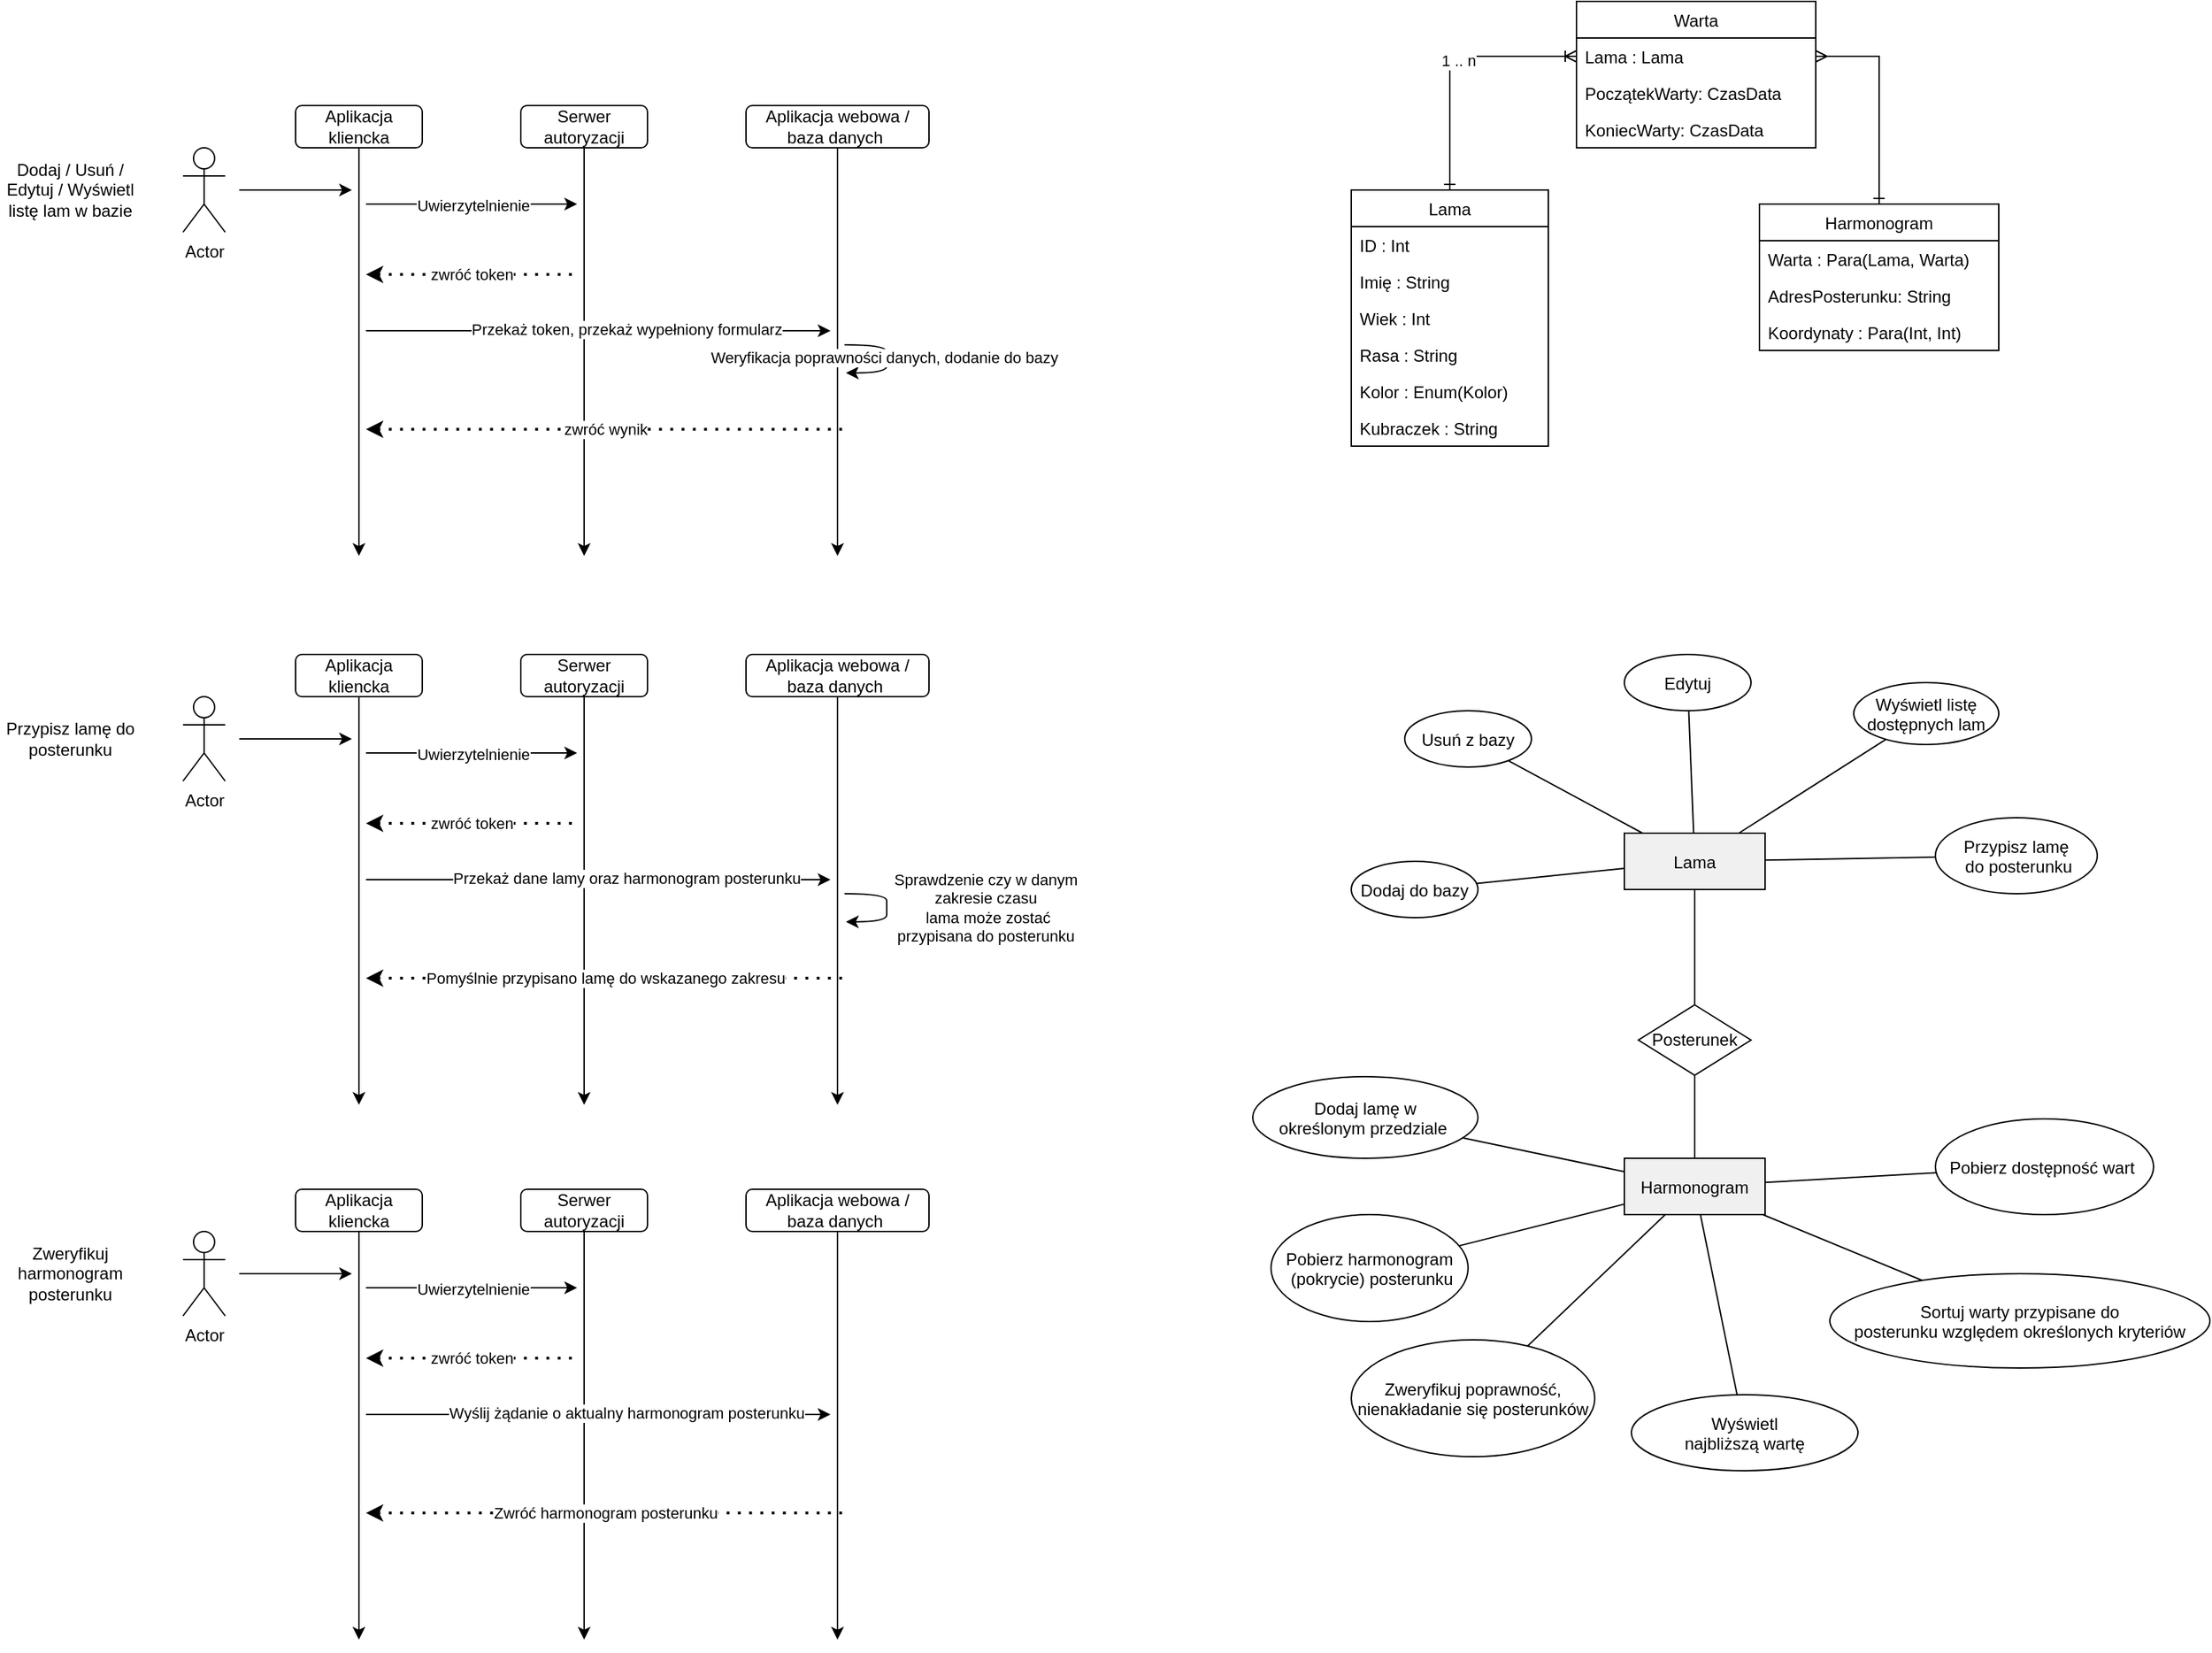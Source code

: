 <mxfile version="14.6.13"><diagram id="-j4mOTIqteEREDvWJz3N" name="Page-1"><mxGraphModel dx="788" dy="538" grid="1" gridSize="10" guides="1" tooltips="1" connect="1" arrows="1" fold="1" page="1" pageScale="1" pageWidth="827" pageHeight="1169" math="0" shadow="0"><root><mxCell id="0"/><mxCell id="1" parent="0"/><mxCell id="ij4C2OAXTZZaH-20Ax3K-21" style="edgeStyle=orthogonalEdgeStyle;rounded=0;orthogonalLoop=1;jettySize=auto;html=1;" edge="1" parent="1" source="ij4C2OAXTZZaH-20Ax3K-20"><mxGeometry relative="1" as="geometry"><mxPoint x="325" y="440" as="targetPoint"/></mxGeometry></mxCell><mxCell id="ij4C2OAXTZZaH-20Ax3K-20" value="Aplikacja kliencka&lt;br&gt;" style="rounded=1;whiteSpace=wrap;html=1;" vertex="1" parent="1"><mxGeometry x="280" y="120" width="90" height="30" as="geometry"/></mxCell><mxCell id="ij4C2OAXTZZaH-20Ax3K-22" style="edgeStyle=orthogonalEdgeStyle;rounded=0;orthogonalLoop=1;jettySize=auto;html=1;" edge="1" parent="1" source="ij4C2OAXTZZaH-20Ax3K-23"><mxGeometry relative="1" as="geometry"><mxPoint x="485" y="440" as="targetPoint"/></mxGeometry></mxCell><mxCell id="ij4C2OAXTZZaH-20Ax3K-23" value="Serwer autoryzacji" style="rounded=1;whiteSpace=wrap;html=1;" vertex="1" parent="1"><mxGeometry x="440" y="120" width="90" height="30" as="geometry"/></mxCell><mxCell id="ij4C2OAXTZZaH-20Ax3K-25" style="edgeStyle=orthogonalEdgeStyle;rounded=0;orthogonalLoop=1;jettySize=auto;html=1;" edge="1" parent="1" source="ij4C2OAXTZZaH-20Ax3K-26"><mxGeometry relative="1" as="geometry"><mxPoint x="665" y="440" as="targetPoint"/></mxGeometry></mxCell><mxCell id="ij4C2OAXTZZaH-20Ax3K-26" value="Aplikacja webowa / baza danych&amp;nbsp;" style="rounded=1;whiteSpace=wrap;html=1;" vertex="1" parent="1"><mxGeometry x="600" y="120" width="130" height="30" as="geometry"/></mxCell><mxCell id="ij4C2OAXTZZaH-20Ax3K-27" value="Actor" style="shape=umlActor;verticalLabelPosition=bottom;verticalAlign=top;html=1;outlineConnect=0;" vertex="1" parent="1"><mxGeometry x="200" y="150" width="30" height="60" as="geometry"/></mxCell><mxCell id="ij4C2OAXTZZaH-20Ax3K-28" value="Dodaj / Usuń / Edytuj / Wyświetl listę lam w bazie" style="text;html=1;strokeColor=none;fillColor=none;align=center;verticalAlign=middle;whiteSpace=wrap;rounded=0;" vertex="1" parent="1"><mxGeometry x="70" y="170" width="100" height="20" as="geometry"/></mxCell><mxCell id="ij4C2OAXTZZaH-20Ax3K-29" value="" style="endArrow=classic;html=1;" edge="1" parent="1"><mxGeometry width="50" height="50" relative="1" as="geometry"><mxPoint x="330" y="190" as="sourcePoint"/><mxPoint x="480" y="190" as="targetPoint"/></mxGeometry></mxCell><mxCell id="ij4C2OAXTZZaH-20Ax3K-30" value="Uwierzytelnienie" style="edgeLabel;html=1;align=center;verticalAlign=middle;resizable=0;points=[];" vertex="1" connectable="0" parent="ij4C2OAXTZZaH-20Ax3K-29"><mxGeometry x="0.004" y="-1" relative="1" as="geometry"><mxPoint as="offset"/></mxGeometry></mxCell><mxCell id="ij4C2OAXTZZaH-20Ax3K-31" value="zwróć token" style="endArrow=none;dashed=1;html=1;dashPattern=1 3;strokeWidth=2;startArrow=classic;startFill=1;" edge="1" parent="1"><mxGeometry width="50" height="50" relative="1" as="geometry"><mxPoint x="330" y="240" as="sourcePoint"/><mxPoint x="480" y="240" as="targetPoint"/></mxGeometry></mxCell><mxCell id="ij4C2OAXTZZaH-20Ax3K-32" value="" style="endArrow=classic;html=1;" edge="1" parent="1"><mxGeometry width="50" height="50" relative="1" as="geometry"><mxPoint x="330" y="280" as="sourcePoint"/><mxPoint x="660" y="280" as="targetPoint"/></mxGeometry></mxCell><mxCell id="ij4C2OAXTZZaH-20Ax3K-33" value="Przekaż token, przekaż wypełniony formularz" style="edgeLabel;html=1;align=center;verticalAlign=middle;resizable=0;points=[];" vertex="1" connectable="0" parent="ij4C2OAXTZZaH-20Ax3K-32"><mxGeometry x="0.118" y="1" relative="1" as="geometry"><mxPoint as="offset"/></mxGeometry></mxCell><mxCell id="ij4C2OAXTZZaH-20Ax3K-34" value="zwróć wynik" style="endArrow=none;dashed=1;html=1;dashPattern=1 3;strokeWidth=2;startArrow=classic;startFill=1;" edge="1" parent="1"><mxGeometry width="50" height="50" relative="1" as="geometry"><mxPoint x="330" y="350" as="sourcePoint"/><mxPoint x="670" y="350" as="targetPoint"/></mxGeometry></mxCell><mxCell id="ij4C2OAXTZZaH-20Ax3K-35" value="" style="curved=1;endArrow=classic;html=1;" edge="1" parent="1"><mxGeometry width="50" height="50" relative="1" as="geometry"><mxPoint x="670" y="290" as="sourcePoint"/><mxPoint x="671" y="310" as="targetPoint"/><Array as="points"><mxPoint x="700" y="290"/><mxPoint x="700" y="300"/><mxPoint x="700" y="310"/></Array></mxGeometry></mxCell><mxCell id="ij4C2OAXTZZaH-20Ax3K-36" value="Weryfikacja poprawności danych, dodanie do bazy" style="edgeLabel;html=1;align=center;verticalAlign=middle;resizable=0;points=[];" vertex="1" connectable="0" parent="ij4C2OAXTZZaH-20Ax3K-35"><mxGeometry x="-0.021" y="-2" relative="1" as="geometry"><mxPoint as="offset"/></mxGeometry></mxCell><mxCell id="ij4C2OAXTZZaH-20Ax3K-37" value="" style="endArrow=classic;html=1;" edge="1" parent="1"><mxGeometry width="50" height="50" relative="1" as="geometry"><mxPoint x="240" y="180" as="sourcePoint"/><mxPoint x="320" y="180" as="targetPoint"/></mxGeometry></mxCell><mxCell id="ij4C2OAXTZZaH-20Ax3K-38" style="edgeStyle=orthogonalEdgeStyle;rounded=0;orthogonalLoop=1;jettySize=auto;html=1;" edge="1" parent="1" source="ij4C2OAXTZZaH-20Ax3K-39"><mxGeometry relative="1" as="geometry"><mxPoint x="325.0" y="830" as="targetPoint"/></mxGeometry></mxCell><mxCell id="ij4C2OAXTZZaH-20Ax3K-39" value="Aplikacja kliencka&lt;br&gt;" style="rounded=1;whiteSpace=wrap;html=1;" vertex="1" parent="1"><mxGeometry x="280" y="510" width="90" height="30" as="geometry"/></mxCell><mxCell id="ij4C2OAXTZZaH-20Ax3K-40" style="edgeStyle=orthogonalEdgeStyle;rounded=0;orthogonalLoop=1;jettySize=auto;html=1;" edge="1" parent="1" source="ij4C2OAXTZZaH-20Ax3K-41"><mxGeometry relative="1" as="geometry"><mxPoint x="485.0" y="830" as="targetPoint"/></mxGeometry></mxCell><mxCell id="ij4C2OAXTZZaH-20Ax3K-41" value="Serwer autoryzacji" style="rounded=1;whiteSpace=wrap;html=1;" vertex="1" parent="1"><mxGeometry x="440" y="510" width="90" height="30" as="geometry"/></mxCell><mxCell id="ij4C2OAXTZZaH-20Ax3K-42" style="edgeStyle=orthogonalEdgeStyle;rounded=0;orthogonalLoop=1;jettySize=auto;html=1;" edge="1" parent="1" source="ij4C2OAXTZZaH-20Ax3K-43"><mxGeometry relative="1" as="geometry"><mxPoint x="665.0" y="830" as="targetPoint"/></mxGeometry></mxCell><mxCell id="ij4C2OAXTZZaH-20Ax3K-43" value="Aplikacja webowa / baza danych&amp;nbsp;" style="rounded=1;whiteSpace=wrap;html=1;" vertex="1" parent="1"><mxGeometry x="600" y="510" width="130" height="30" as="geometry"/></mxCell><mxCell id="ij4C2OAXTZZaH-20Ax3K-44" value="Actor" style="shape=umlActor;verticalLabelPosition=bottom;verticalAlign=top;html=1;outlineConnect=0;" vertex="1" parent="1"><mxGeometry x="200" y="540" width="30" height="60" as="geometry"/></mxCell><mxCell id="ij4C2OAXTZZaH-20Ax3K-45" value="Przypisz lamę do posterunku" style="text;html=1;strokeColor=none;fillColor=none;align=center;verticalAlign=middle;whiteSpace=wrap;rounded=0;" vertex="1" parent="1"><mxGeometry x="70" y="560" width="100" height="20" as="geometry"/></mxCell><mxCell id="ij4C2OAXTZZaH-20Ax3K-46" value="" style="endArrow=classic;html=1;" edge="1" parent="1"><mxGeometry width="50" height="50" relative="1" as="geometry"><mxPoint x="330.0" y="580" as="sourcePoint"/><mxPoint x="480.0" y="580" as="targetPoint"/></mxGeometry></mxCell><mxCell id="ij4C2OAXTZZaH-20Ax3K-47" value="Uwierzytelnienie" style="edgeLabel;html=1;align=center;verticalAlign=middle;resizable=0;points=[];" vertex="1" connectable="0" parent="ij4C2OAXTZZaH-20Ax3K-46"><mxGeometry x="0.004" y="-1" relative="1" as="geometry"><mxPoint as="offset"/></mxGeometry></mxCell><mxCell id="ij4C2OAXTZZaH-20Ax3K-48" value="zwróć token" style="endArrow=none;dashed=1;html=1;dashPattern=1 3;strokeWidth=2;startArrow=classic;startFill=1;" edge="1" parent="1"><mxGeometry width="50" height="50" relative="1" as="geometry"><mxPoint x="330.0" y="630" as="sourcePoint"/><mxPoint x="480.0" y="630" as="targetPoint"/></mxGeometry></mxCell><mxCell id="ij4C2OAXTZZaH-20Ax3K-49" value="" style="endArrow=classic;html=1;" edge="1" parent="1"><mxGeometry width="50" height="50" relative="1" as="geometry"><mxPoint x="330.0" y="670" as="sourcePoint"/><mxPoint x="660.0" y="670" as="targetPoint"/></mxGeometry></mxCell><mxCell id="ij4C2OAXTZZaH-20Ax3K-50" value="Przekaż dane lamy oraz harmonogram posterunku" style="edgeLabel;html=1;align=center;verticalAlign=middle;resizable=0;points=[];" vertex="1" connectable="0" parent="ij4C2OAXTZZaH-20Ax3K-49"><mxGeometry x="0.118" y="1" relative="1" as="geometry"><mxPoint as="offset"/></mxGeometry></mxCell><mxCell id="ij4C2OAXTZZaH-20Ax3K-51" value="Pomyślnie przypisano lamę do wskazanego zakresu" style="endArrow=none;dashed=1;html=1;dashPattern=1 3;strokeWidth=2;startArrow=classic;startFill=1;" edge="1" parent="1"><mxGeometry width="50" height="50" relative="1" as="geometry"><mxPoint x="330.0" y="740" as="sourcePoint"/><mxPoint x="670.0" y="740" as="targetPoint"/></mxGeometry></mxCell><mxCell id="ij4C2OAXTZZaH-20Ax3K-52" value="" style="curved=1;endArrow=classic;html=1;" edge="1" parent="1"><mxGeometry width="50" height="50" relative="1" as="geometry"><mxPoint x="670.0" y="680" as="sourcePoint"/><mxPoint x="671" y="700" as="targetPoint"/><Array as="points"><mxPoint x="700" y="680"/><mxPoint x="700" y="690"/><mxPoint x="700" y="700"/></Array></mxGeometry></mxCell><mxCell id="ij4C2OAXTZZaH-20Ax3K-53" value="Sprawdzenie czy w danym &lt;br&gt;zakresie czasu&lt;br&gt;&amp;nbsp;lama może zostać &lt;br&gt;przypisana do posterunku" style="edgeLabel;html=1;align=center;verticalAlign=middle;resizable=0;points=[];" vertex="1" connectable="0" parent="ij4C2OAXTZZaH-20Ax3K-52"><mxGeometry x="-0.021" y="-2" relative="1" as="geometry"><mxPoint x="72" y="1" as="offset"/></mxGeometry></mxCell><mxCell id="ij4C2OAXTZZaH-20Ax3K-54" value="" style="endArrow=classic;html=1;" edge="1" parent="1"><mxGeometry width="50" height="50" relative="1" as="geometry"><mxPoint x="240.0" y="570" as="sourcePoint"/><mxPoint x="320.0" y="570" as="targetPoint"/></mxGeometry></mxCell><mxCell id="ij4C2OAXTZZaH-20Ax3K-55" style="edgeStyle=orthogonalEdgeStyle;rounded=0;orthogonalLoop=1;jettySize=auto;html=1;" edge="1" parent="1" source="ij4C2OAXTZZaH-20Ax3K-56"><mxGeometry relative="1" as="geometry"><mxPoint x="325.0" y="1210.0" as="targetPoint"/></mxGeometry></mxCell><mxCell id="ij4C2OAXTZZaH-20Ax3K-56" value="Aplikacja kliencka&lt;br&gt;" style="rounded=1;whiteSpace=wrap;html=1;" vertex="1" parent="1"><mxGeometry x="280" y="890" width="90" height="30" as="geometry"/></mxCell><mxCell id="ij4C2OAXTZZaH-20Ax3K-57" style="edgeStyle=orthogonalEdgeStyle;rounded=0;orthogonalLoop=1;jettySize=auto;html=1;" edge="1" parent="1" source="ij4C2OAXTZZaH-20Ax3K-58"><mxGeometry relative="1" as="geometry"><mxPoint x="485.0" y="1210.0" as="targetPoint"/></mxGeometry></mxCell><mxCell id="ij4C2OAXTZZaH-20Ax3K-58" value="Serwer autoryzacji" style="rounded=1;whiteSpace=wrap;html=1;" vertex="1" parent="1"><mxGeometry x="440" y="890" width="90" height="30" as="geometry"/></mxCell><mxCell id="ij4C2OAXTZZaH-20Ax3K-59" style="edgeStyle=orthogonalEdgeStyle;rounded=0;orthogonalLoop=1;jettySize=auto;html=1;" edge="1" parent="1" source="ij4C2OAXTZZaH-20Ax3K-60"><mxGeometry relative="1" as="geometry"><mxPoint x="665.0" y="1210.0" as="targetPoint"/></mxGeometry></mxCell><mxCell id="ij4C2OAXTZZaH-20Ax3K-60" value="Aplikacja webowa / baza danych&amp;nbsp;" style="rounded=1;whiteSpace=wrap;html=1;" vertex="1" parent="1"><mxGeometry x="600" y="890" width="130" height="30" as="geometry"/></mxCell><mxCell id="ij4C2OAXTZZaH-20Ax3K-61" value="Actor" style="shape=umlActor;verticalLabelPosition=bottom;verticalAlign=top;html=1;outlineConnect=0;" vertex="1" parent="1"><mxGeometry x="200" y="920" width="30" height="60" as="geometry"/></mxCell><mxCell id="ij4C2OAXTZZaH-20Ax3K-62" value="Zweryfikuj harmonogram posterunku" style="text;html=1;strokeColor=none;fillColor=none;align=center;verticalAlign=middle;whiteSpace=wrap;rounded=0;" vertex="1" parent="1"><mxGeometry x="70" y="940" width="100" height="20" as="geometry"/></mxCell><mxCell id="ij4C2OAXTZZaH-20Ax3K-63" value="" style="endArrow=classic;html=1;" edge="1" parent="1"><mxGeometry width="50" height="50" relative="1" as="geometry"><mxPoint x="330.0" y="960.0" as="sourcePoint"/><mxPoint x="480.0" y="960.0" as="targetPoint"/></mxGeometry></mxCell><mxCell id="ij4C2OAXTZZaH-20Ax3K-64" value="Uwierzytelnienie" style="edgeLabel;html=1;align=center;verticalAlign=middle;resizable=0;points=[];" vertex="1" connectable="0" parent="ij4C2OAXTZZaH-20Ax3K-63"><mxGeometry x="0.004" y="-1" relative="1" as="geometry"><mxPoint as="offset"/></mxGeometry></mxCell><mxCell id="ij4C2OAXTZZaH-20Ax3K-65" value="zwróć token" style="endArrow=none;dashed=1;html=1;dashPattern=1 3;strokeWidth=2;startArrow=classic;startFill=1;" edge="1" parent="1"><mxGeometry width="50" height="50" relative="1" as="geometry"><mxPoint x="330.0" y="1010.0" as="sourcePoint"/><mxPoint x="480.0" y="1010.0" as="targetPoint"/></mxGeometry></mxCell><mxCell id="ij4C2OAXTZZaH-20Ax3K-66" value="" style="endArrow=classic;html=1;" edge="1" parent="1"><mxGeometry width="50" height="50" relative="1" as="geometry"><mxPoint x="330.0" y="1050.0" as="sourcePoint"/><mxPoint x="660.0" y="1050.0" as="targetPoint"/></mxGeometry></mxCell><mxCell id="ij4C2OAXTZZaH-20Ax3K-67" value="Wyślij żądanie o aktualny harmonogram posterunku" style="edgeLabel;html=1;align=center;verticalAlign=middle;resizable=0;points=[];" vertex="1" connectable="0" parent="ij4C2OAXTZZaH-20Ax3K-66"><mxGeometry x="0.118" y="1" relative="1" as="geometry"><mxPoint as="offset"/></mxGeometry></mxCell><mxCell id="ij4C2OAXTZZaH-20Ax3K-68" value="Zwróć harmonogram posterunku" style="endArrow=none;dashed=1;html=1;dashPattern=1 3;strokeWidth=2;startArrow=classic;startFill=1;" edge="1" parent="1"><mxGeometry width="50" height="50" relative="1" as="geometry"><mxPoint x="330.0" y="1120.0" as="sourcePoint"/><mxPoint x="670.0" y="1120.0" as="targetPoint"/></mxGeometry></mxCell><mxCell id="ij4C2OAXTZZaH-20Ax3K-71" value="" style="endArrow=classic;html=1;" edge="1" parent="1"><mxGeometry width="50" height="50" relative="1" as="geometry"><mxPoint x="240.0" y="950.0" as="sourcePoint"/><mxPoint x="320.0" y="950.0" as="targetPoint"/></mxGeometry></mxCell><mxCell id="ij4C2OAXTZZaH-20Ax3K-122" style="edgeStyle=orthogonalEdgeStyle;rounded=0;orthogonalLoop=1;jettySize=auto;html=1;entryX=0;entryY=0.5;entryDx=0;entryDy=0;startArrow=ERone;startFill=0;endArrow=ERoneToMany;endFill=0;" edge="1" parent="1" source="ij4C2OAXTZZaH-20Ax3K-103" target="ij4C2OAXTZZaH-20Ax3K-112"><mxGeometry relative="1" as="geometry"/></mxCell><mxCell id="ij4C2OAXTZZaH-20Ax3K-123" value="1 .. n" style="edgeLabel;html=1;align=center;verticalAlign=middle;resizable=0;points=[];" vertex="1" connectable="0" parent="ij4C2OAXTZZaH-20Ax3K-122"><mxGeometry x="0.094" y="-3" relative="1" as="geometry"><mxPoint as="offset"/></mxGeometry></mxCell><mxCell id="ij4C2OAXTZZaH-20Ax3K-103" value="Lama" style="swimlane;fontStyle=0;childLayout=stackLayout;horizontal=1;startSize=26;horizontalStack=0;resizeParent=1;resizeParentMax=0;resizeLast=0;collapsible=1;marginBottom=0;" vertex="1" parent="1"><mxGeometry x="1030" y="180" width="140" height="182" as="geometry"/></mxCell><mxCell id="ij4C2OAXTZZaH-20Ax3K-104" value="ID : Int" style="text;strokeColor=none;fillColor=none;align=left;verticalAlign=top;spacingLeft=4;spacingRight=4;overflow=hidden;rotatable=0;points=[[0,0.5],[1,0.5]];portConstraint=eastwest;" vertex="1" parent="ij4C2OAXTZZaH-20Ax3K-103"><mxGeometry y="26" width="140" height="26" as="geometry"/></mxCell><mxCell id="ij4C2OAXTZZaH-20Ax3K-109" value="Imię : String" style="text;strokeColor=none;fillColor=none;align=left;verticalAlign=top;spacingLeft=4;spacingRight=4;overflow=hidden;rotatable=0;points=[[0,0.5],[1,0.5]];portConstraint=eastwest;" vertex="1" parent="ij4C2OAXTZZaH-20Ax3K-103"><mxGeometry y="52" width="140" height="26" as="geometry"/></mxCell><mxCell id="ij4C2OAXTZZaH-20Ax3K-105" value="Wiek : Int" style="text;strokeColor=none;fillColor=none;align=left;verticalAlign=top;spacingLeft=4;spacingRight=4;overflow=hidden;rotatable=0;points=[[0,0.5],[1,0.5]];portConstraint=eastwest;" vertex="1" parent="ij4C2OAXTZZaH-20Ax3K-103"><mxGeometry y="78" width="140" height="26" as="geometry"/></mxCell><mxCell id="ij4C2OAXTZZaH-20Ax3K-106" value="Rasa : String" style="text;strokeColor=none;fillColor=none;align=left;verticalAlign=top;spacingLeft=4;spacingRight=4;overflow=hidden;rotatable=0;points=[[0,0.5],[1,0.5]];portConstraint=eastwest;" vertex="1" parent="ij4C2OAXTZZaH-20Ax3K-103"><mxGeometry y="104" width="140" height="26" as="geometry"/></mxCell><mxCell id="ij4C2OAXTZZaH-20Ax3K-107" value="Kolor : Enum(Kolor)" style="text;strokeColor=none;fillColor=none;align=left;verticalAlign=top;spacingLeft=4;spacingRight=4;overflow=hidden;rotatable=0;points=[[0,0.5],[1,0.5]];portConstraint=eastwest;" vertex="1" parent="ij4C2OAXTZZaH-20Ax3K-103"><mxGeometry y="130" width="140" height="26" as="geometry"/></mxCell><mxCell id="ij4C2OAXTZZaH-20Ax3K-108" value="Kubraczek : String" style="text;strokeColor=none;fillColor=none;align=left;verticalAlign=top;spacingLeft=4;spacingRight=4;overflow=hidden;rotatable=0;points=[[0,0.5],[1,0.5]];portConstraint=eastwest;" vertex="1" parent="ij4C2OAXTZZaH-20Ax3K-103"><mxGeometry y="156" width="140" height="26" as="geometry"/></mxCell><mxCell id="ij4C2OAXTZZaH-20Ax3K-110" value="Warta" style="swimlane;fontStyle=0;childLayout=stackLayout;horizontal=1;startSize=26;horizontalStack=0;resizeParent=1;resizeParentMax=0;resizeLast=0;collapsible=1;marginBottom=0;" vertex="1" parent="1"><mxGeometry x="1190" y="46" width="170" height="104" as="geometry"/></mxCell><mxCell id="ij4C2OAXTZZaH-20Ax3K-112" value="Lama : Lama" style="text;strokeColor=none;fillColor=none;align=left;verticalAlign=top;spacingLeft=4;spacingRight=4;overflow=hidden;rotatable=0;points=[[0,0.5],[1,0.5]];portConstraint=eastwest;" vertex="1" parent="ij4C2OAXTZZaH-20Ax3K-110"><mxGeometry y="26" width="170" height="26" as="geometry"/></mxCell><mxCell id="ij4C2OAXTZZaH-20Ax3K-116" value="PoczątekWarty: CzasData" style="text;strokeColor=none;fillColor=none;align=left;verticalAlign=top;spacingLeft=4;spacingRight=4;overflow=hidden;rotatable=0;points=[[0,0.5],[1,0.5]];portConstraint=eastwest;" vertex="1" parent="ij4C2OAXTZZaH-20Ax3K-110"><mxGeometry y="52" width="170" height="26" as="geometry"/></mxCell><mxCell id="ij4C2OAXTZZaH-20Ax3K-117" value="KoniecWarty: CzasData" style="text;strokeColor=none;fillColor=none;align=left;verticalAlign=top;spacingLeft=4;spacingRight=4;overflow=hidden;rotatable=0;points=[[0,0.5],[1,0.5]];portConstraint=eastwest;" vertex="1" parent="ij4C2OAXTZZaH-20Ax3K-110"><mxGeometry y="78" width="170" height="26" as="geometry"/></mxCell><mxCell id="ij4C2OAXTZZaH-20Ax3K-118" value="Harmonogram" style="swimlane;fontStyle=0;childLayout=stackLayout;horizontal=1;startSize=26;horizontalStack=0;resizeParent=1;resizeParentMax=0;resizeLast=0;collapsible=1;marginBottom=0;" vertex="1" parent="1"><mxGeometry x="1320" y="190" width="170" height="104" as="geometry"/></mxCell><mxCell id="ij4C2OAXTZZaH-20Ax3K-119" value="Warta : Para(Lama, Warta)" style="text;strokeColor=none;fillColor=none;align=left;verticalAlign=top;spacingLeft=4;spacingRight=4;overflow=hidden;rotatable=0;points=[[0,0.5],[1,0.5]];portConstraint=eastwest;" vertex="1" parent="ij4C2OAXTZZaH-20Ax3K-118"><mxGeometry y="26" width="170" height="26" as="geometry"/></mxCell><mxCell id="ij4C2OAXTZZaH-20Ax3K-120" value="AdresPosterunku: String" style="text;strokeColor=none;fillColor=none;align=left;verticalAlign=top;spacingLeft=4;spacingRight=4;overflow=hidden;rotatable=0;points=[[0,0.5],[1,0.5]];portConstraint=eastwest;" vertex="1" parent="ij4C2OAXTZZaH-20Ax3K-118"><mxGeometry y="52" width="170" height="26" as="geometry"/></mxCell><mxCell id="ij4C2OAXTZZaH-20Ax3K-121" value="Koordynaty : Para(Int, Int) " style="text;strokeColor=none;fillColor=none;align=left;verticalAlign=top;spacingLeft=4;spacingRight=4;overflow=hidden;rotatable=0;points=[[0,0.5],[1,0.5]];portConstraint=eastwest;" vertex="1" parent="ij4C2OAXTZZaH-20Ax3K-118"><mxGeometry y="78" width="170" height="26" as="geometry"/></mxCell><mxCell id="ij4C2OAXTZZaH-20Ax3K-124" style="edgeStyle=orthogonalEdgeStyle;rounded=0;orthogonalLoop=1;jettySize=auto;html=1;startArrow=ERmany;startFill=0;endArrow=ERone;endFill=0;" edge="1" parent="1" source="ij4C2OAXTZZaH-20Ax3K-112" target="ij4C2OAXTZZaH-20Ax3K-118"><mxGeometry relative="1" as="geometry"/></mxCell><mxCell id="ij4C2OAXTZZaH-20Ax3K-125" value="Lama" style="rounded=0;shadow=0;strokeWidth=1;fontSize=12;fillColor=#F0F0F0;" vertex="1" parent="1"><mxGeometry x="1224" y="637" width="100" height="40" as="geometry"/></mxCell><mxCell id="ij4C2OAXTZZaH-20Ax3K-126" value="Dodaj do bazy" style="ellipse;rounded=0;shadow=0;strokeWidth=1;fillColor=none;fontSize=12;" vertex="1" parent="1"><mxGeometry x="1030" y="657" width="90" height="40" as="geometry"/></mxCell><mxCell id="ij4C2OAXTZZaH-20Ax3K-127" style="rounded=0;html=0;shadow=0;startArrow=none;endArrow=none;endFill=0;endSize=10;strokeColor=#000000;strokeWidth=1;fontSize=12;startFill=0;" edge="1" source="ij4C2OAXTZZaH-20Ax3K-126" target="ij4C2OAXTZZaH-20Ax3K-125" parent="1"><mxGeometry relative="1" as="geometry"/></mxCell><mxCell id="ij4C2OAXTZZaH-20Ax3K-128" value="Usuń z bazy" style="ellipse;rounded=0;shadow=0;strokeWidth=1;fillColor=none;fontSize=12;" vertex="1" parent="1"><mxGeometry x="1068" y="550" width="90" height="40" as="geometry"/></mxCell><mxCell id="ij4C2OAXTZZaH-20Ax3K-129" style="rounded=0;html=0;shadow=0;startArrow=none;endArrow=none;endFill=0;endSize=10;strokeColor=#000000;strokeWidth=1;fontSize=12;startFill=0;" edge="1" source="ij4C2OAXTZZaH-20Ax3K-128" target="ij4C2OAXTZZaH-20Ax3K-125" parent="1"><mxGeometry relative="1" as="geometry"><mxPoint x="1217" y="568.281" as="targetPoint"/></mxGeometry></mxCell><mxCell id="ij4C2OAXTZZaH-20Ax3K-130" style="rounded=0;html=0;shadow=0;startArrow=none;endArrow=none;endFill=0;endSize=10;strokeColor=#000000;strokeWidth=1;fontSize=12;startFill=0;" edge="1" source="ij4C2OAXTZZaH-20Ax3K-131" target="ij4C2OAXTZZaH-20Ax3K-125" parent="1"><mxGeometry relative="1" as="geometry"><mxPoint x="1363.732" y="581" as="targetPoint"/></mxGeometry></mxCell><mxCell id="ij4C2OAXTZZaH-20Ax3K-131" value="Edytuj" style="ellipse;rounded=0;shadow=0;strokeWidth=1;fillColor=none;fontSize=12;" vertex="1" parent="1"><mxGeometry x="1224" y="510" width="90" height="40" as="geometry"/></mxCell><mxCell id="ij4C2OAXTZZaH-20Ax3K-132" style="rounded=0;html=0;shadow=0;startArrow=none;endArrow=none;endFill=0;endSize=10;strokeColor=#000000;strokeWidth=1;fontSize=12;startFill=0;" edge="1" source="ij4C2OAXTZZaH-20Ax3K-133" target="ij4C2OAXTZZaH-20Ax3K-125" parent="1"><mxGeometry relative="1" as="geometry"><mxPoint x="1414.524" y="637" as="targetPoint"/></mxGeometry></mxCell><mxCell id="ij4C2OAXTZZaH-20Ax3K-133" value="Wyświetl listę &#xa;dostępnych lam" style="ellipse;rounded=0;shadow=0;strokeWidth=1;fillColor=none;fontSize=12;" vertex="1" parent="1"><mxGeometry x="1387" y="530" width="103" height="44" as="geometry"/></mxCell><mxCell id="ij4C2OAXTZZaH-20Ax3K-134" style="rounded=0;html=0;shadow=0;startArrow=none;endArrow=none;endFill=0;endSize=10;strokeColor=#000000;strokeWidth=1;fontSize=12;startFill=0;" edge="1" source="ij4C2OAXTZZaH-20Ax3K-135" target="ij4C2OAXTZZaH-20Ax3K-125" parent="1"><mxGeometry relative="1" as="geometry"><mxPoint x="1386.804" y="729" as="targetPoint"/></mxGeometry></mxCell><mxCell id="ij4C2OAXTZZaH-20Ax3K-135" value="Przypisz lamę&#xa; do posterunku" style="ellipse;rounded=0;shadow=0;strokeWidth=1;fillColor=none;fontSize=12;" vertex="1" parent="1"><mxGeometry x="1445" y="626" width="115" height="54" as="geometry"/></mxCell><mxCell id="ij4C2OAXTZZaH-20Ax3K-136" value="Posterunek" style="rhombus;whiteSpace=wrap;html=1;rounded=0;shadow=0;strokeWidth=1;fillColor=none;fontSize=12;" vertex="1" parent="1"><mxGeometry x="1234" y="759" width="80" height="50" as="geometry"/></mxCell><mxCell id="ij4C2OAXTZZaH-20Ax3K-137" style="rounded=0;html=0;shadow=0;startArrow=none;endArrow=none;endFill=0;endSize=10;strokeColor=#000000;strokeWidth=1;fontSize=12;startFill=0;" edge="1" source="ij4C2OAXTZZaH-20Ax3K-136" target="ij4C2OAXTZZaH-20Ax3K-125" parent="1"><mxGeometry relative="1" as="geometry"><mxPoint x="1445.262" y="648.156" as="sourcePoint"/><mxPoint x="1324" y="654.454" as="targetPoint"/></mxGeometry></mxCell><mxCell id="ij4C2OAXTZZaH-20Ax3K-138" value="Harmonogram" style="rounded=0;shadow=0;strokeWidth=1;fontSize=12;fillColor=#F0F0F0;" vertex="1" parent="1"><mxGeometry x="1224" y="868" width="100" height="40" as="geometry"/></mxCell><mxCell id="ij4C2OAXTZZaH-20Ax3K-139" style="rounded=0;html=0;shadow=0;startArrow=none;endArrow=none;endFill=0;endSize=10;strokeColor=#000000;strokeWidth=1;fontSize=12;startFill=0;" edge="1" source="ij4C2OAXTZZaH-20Ax3K-136" target="ij4C2OAXTZZaH-20Ax3K-138" parent="1"><mxGeometry relative="1" as="geometry"><mxPoint x="1274" y="759" as="sourcePoint"/><mxPoint x="1274" y="677" as="targetPoint"/></mxGeometry></mxCell><mxCell id="ij4C2OAXTZZaH-20Ax3K-140" value="Dodaj lamę w &#xa;określonym przedziale " style="ellipse;rounded=0;shadow=0;strokeWidth=1;fillColor=none;fontSize=12;" vertex="1" parent="1"><mxGeometry x="960" y="810" width="160" height="58" as="geometry"/></mxCell><mxCell id="ij4C2OAXTZZaH-20Ax3K-141" style="rounded=0;html=0;shadow=0;startArrow=none;endArrow=none;endFill=0;endSize=10;strokeColor=#000000;strokeWidth=1;fontSize=12;startFill=0;" edge="1" source="ij4C2OAXTZZaH-20Ax3K-140" target="ij4C2OAXTZZaH-20Ax3K-138" parent="1"><mxGeometry relative="1" as="geometry"><mxPoint x="1221.915" y="1062" as="targetPoint"/></mxGeometry></mxCell><mxCell id="ij4C2OAXTZZaH-20Ax3K-142" value="Pobierz harmonogram&#xa; (pokrycie) posterunku" style="ellipse;rounded=0;shadow=0;strokeWidth=1;fillColor=none;fontSize=12;" vertex="1" parent="1"><mxGeometry x="973" y="908" width="140" height="76" as="geometry"/></mxCell><mxCell id="ij4C2OAXTZZaH-20Ax3K-143" style="rounded=0;html=0;shadow=0;startArrow=none;endArrow=none;endFill=0;endSize=10;strokeColor=#000000;strokeWidth=1;fontSize=12;startFill=0;" edge="1" source="ij4C2OAXTZZaH-20Ax3K-142" target="ij4C2OAXTZZaH-20Ax3K-138" parent="1"><mxGeometry relative="1" as="geometry"><mxPoint x="1224" y="973.95" as="targetPoint"/></mxGeometry></mxCell><mxCell id="ij4C2OAXTZZaH-20Ax3K-144" value="Zweryfikuj poprawność,&#xa; nienakładanie się posterunków " style="ellipse;rounded=0;shadow=0;strokeWidth=1;fillColor=none;fontSize=12;" vertex="1" parent="1"><mxGeometry x="1030" y="997" width="173" height="83" as="geometry"/></mxCell><mxCell id="ij4C2OAXTZZaH-20Ax3K-145" style="rounded=0;html=0;shadow=0;startArrow=none;endArrow=none;endFill=0;endSize=10;strokeColor=#000000;strokeWidth=1;fontSize=12;startFill=0;" edge="1" source="ij4C2OAXTZZaH-20Ax3K-144" target="ij4C2OAXTZZaH-20Ax3K-138" parent="1"><mxGeometry relative="1" as="geometry"><mxPoint x="1314" y="994.07" as="targetPoint"/></mxGeometry></mxCell><mxCell id="ij4C2OAXTZZaH-20Ax3K-146" value="Wyświetl &#xa;najbliższą wartę" style="ellipse;rounded=0;shadow=0;strokeWidth=1;fillColor=none;fontSize=12;" vertex="1" parent="1"><mxGeometry x="1229" y="1036" width="161" height="54" as="geometry"/></mxCell><mxCell id="ij4C2OAXTZZaH-20Ax3K-147" style="rounded=0;html=0;shadow=0;startArrow=none;endArrow=none;endFill=0;endSize=10;strokeColor=#000000;strokeWidth=1;fontSize=12;startFill=0;" edge="1" source="ij4C2OAXTZZaH-20Ax3K-146" target="ij4C2OAXTZZaH-20Ax3K-138" parent="1"><mxGeometry relative="1" as="geometry"><mxPoint x="1351.975" y="947" as="targetPoint"/></mxGeometry></mxCell><mxCell id="ij4C2OAXTZZaH-20Ax3K-148" value="Sortuj warty przypisane do &#xa;posterunku względem określonych kryteriów" style="ellipse;rounded=0;shadow=0;strokeWidth=1;fillColor=none;fontSize=12;" vertex="1" parent="1"><mxGeometry x="1370" y="950" width="270" height="67" as="geometry"/></mxCell><mxCell id="ij4C2OAXTZZaH-20Ax3K-149" style="rounded=0;html=0;shadow=0;startArrow=none;endArrow=none;endFill=0;endSize=10;strokeColor=#000000;strokeWidth=1;fontSize=12;startFill=0;" edge="1" source="ij4C2OAXTZZaH-20Ax3K-148" target="ij4C2OAXTZZaH-20Ax3K-138" parent="1"><mxGeometry relative="1" as="geometry"><mxPoint x="1415" y="866" as="targetPoint"/></mxGeometry></mxCell><mxCell id="ij4C2OAXTZZaH-20Ax3K-150" value="Pobierz dostępność wart " style="ellipse;rounded=0;shadow=0;strokeWidth=1;fillColor=none;fontSize=12;" vertex="1" parent="1"><mxGeometry x="1445" y="840" width="155" height="68" as="geometry"/></mxCell><mxCell id="ij4C2OAXTZZaH-20Ax3K-151" style="rounded=0;html=0;shadow=0;startArrow=none;endArrow=none;endFill=0;endSize=10;strokeColor=#000000;strokeWidth=1;fontSize=12;startFill=0;" edge="1" source="ij4C2OAXTZZaH-20Ax3K-150" target="ij4C2OAXTZZaH-20Ax3K-138" parent="1"><mxGeometry relative="1" as="geometry"><mxPoint x="1387.194" y="791" as="targetPoint"/></mxGeometry></mxCell></root></mxGraphModel></diagram></mxfile>